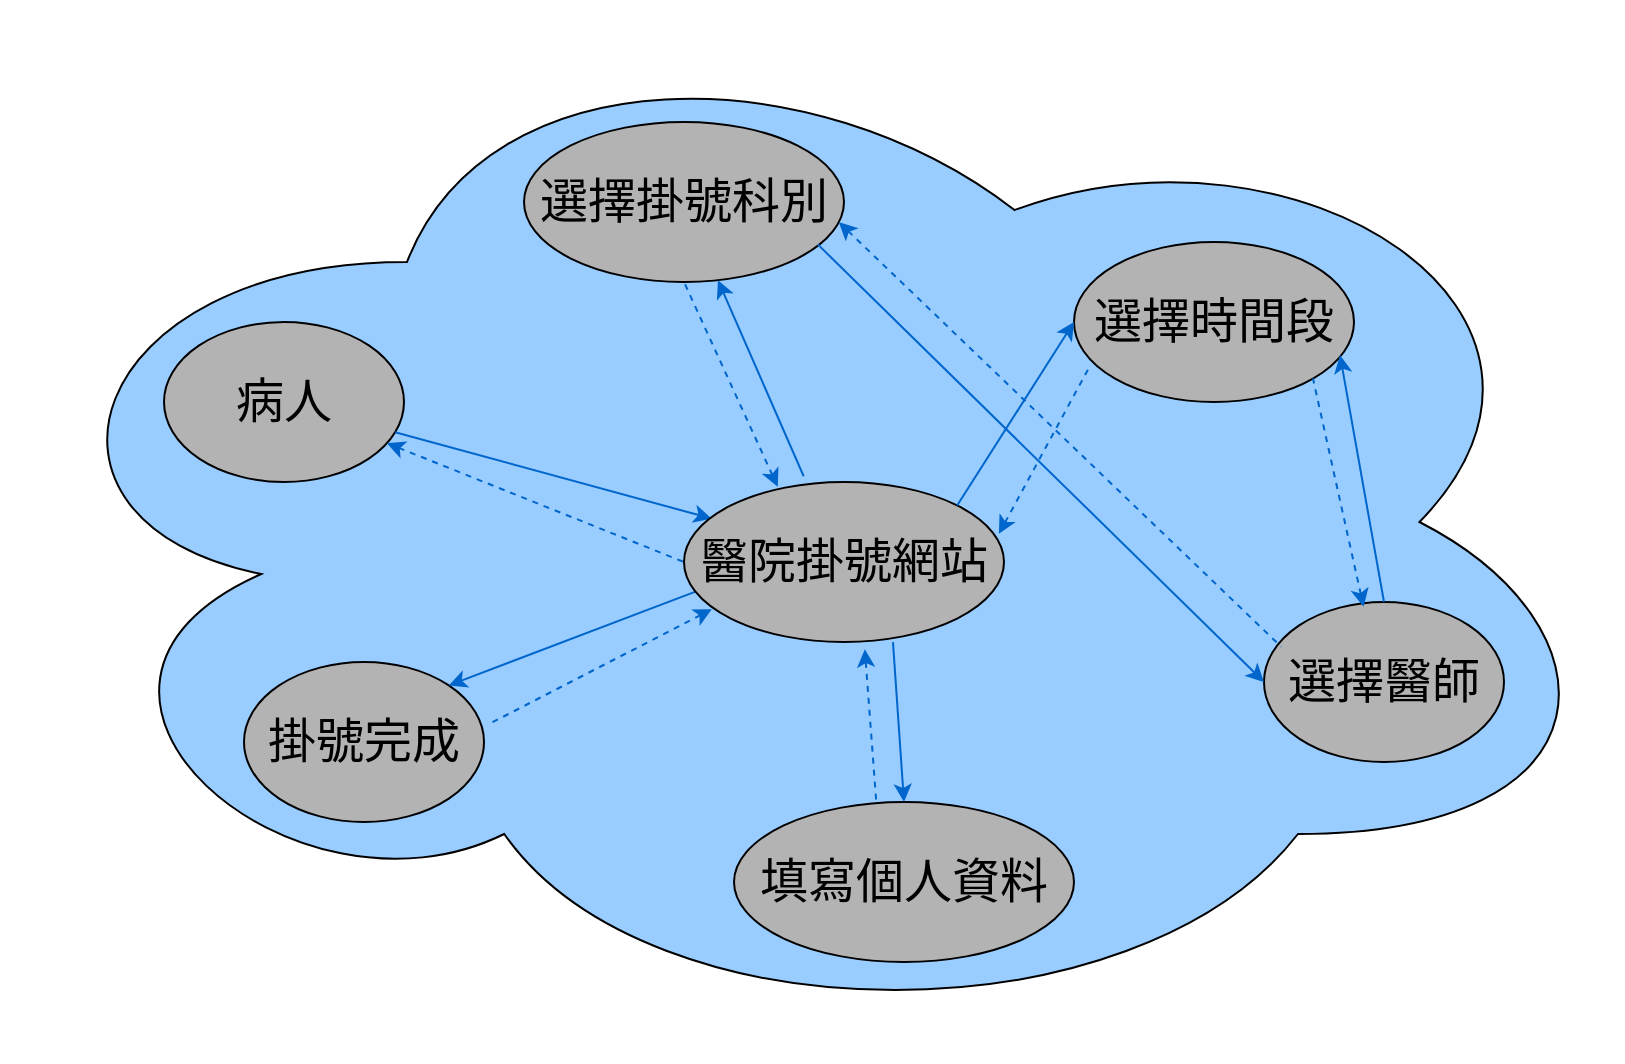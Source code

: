 <mxfile>
    <diagram id="ty32P3Kv93YsMrC3SuPo" name="第1頁">
        <mxGraphModel dx="1102" dy="576" grid="1" gridSize="10" guides="1" tooltips="1" connect="1" arrows="1" fold="1" page="1" pageScale="1" pageWidth="827" pageHeight="1169" math="0" shadow="0">
            <root>
                <mxCell id="0"/>
                <mxCell id="1" parent="0"/>
                <mxCell id="2" value="" style="ellipse;shape=cloud;whiteSpace=wrap;html=1;fillColor=#99CCFF;movable=0;resizable=0;rotatable=0;deletable=0;editable=0;connectable=0;" parent="1" vertex="1">
                    <mxGeometry x="9" width="810" height="520" as="geometry"/>
                </mxCell>
                <mxCell id="3" value="&lt;font color=&quot;#000000&quot; style=&quot;font-size: 24px;&quot;&gt;病人&lt;/font&gt;" style="ellipse;whiteSpace=wrap;html=1;fillColor=#B3B3B3;" parent="1" vertex="1">
                    <mxGeometry x="90" y="160" width="120" height="80" as="geometry"/>
                </mxCell>
                <mxCell id="4" value="填寫個人資料" style="ellipse;whiteSpace=wrap;html=1;fontSize=24;fontColor=#000000;fillColor=#B3B3B3;" parent="1" vertex="1">
                    <mxGeometry x="375" y="400" width="170" height="80" as="geometry"/>
                </mxCell>
                <mxCell id="5" value="掛號完成" style="ellipse;whiteSpace=wrap;html=1;fontSize=24;fontColor=#000000;fillColor=#B3B3B3;" parent="1" vertex="1">
                    <mxGeometry x="130" y="330" width="120" height="80" as="geometry"/>
                </mxCell>
                <mxCell id="6" value="選擇時間段" style="ellipse;whiteSpace=wrap;html=1;fontSize=24;fontColor=#000000;fillColor=#B3B3B3;" parent="1" vertex="1">
                    <mxGeometry x="545" y="120" width="140" height="80" as="geometry"/>
                </mxCell>
                <mxCell id="10" value="" style="endArrow=classic;html=1;fontSize=24;fontColor=#000000;strokeColor=#0066CC;exitX=0.653;exitY=1.001;exitDx=0;exitDy=0;exitPerimeter=0;entryX=0.5;entryY=0;entryDx=0;entryDy=0;" parent="1" edge="1" target="4" source="22">
                    <mxGeometry width="50" height="50" relative="1" as="geometry">
                        <mxPoint x="450" y="310" as="sourcePoint"/>
                        <mxPoint x="520" y="310" as="targetPoint"/>
                    </mxGeometry>
                </mxCell>
                <mxCell id="12" value="" style="endArrow=none;html=1;fontSize=24;fontColor=#000000;strokeColor=#0066CC;dashed=1;endFill=0;startArrow=classic;startFill=1;entryX=0.419;entryY=0.015;entryDx=0;entryDy=0;entryPerimeter=0;exitX=0.565;exitY=1.045;exitDx=0;exitDy=0;exitPerimeter=0;" parent="1" edge="1" target="4" source="22">
                    <mxGeometry width="50" height="50" relative="1" as="geometry">
                        <mxPoint x="440" y="310" as="sourcePoint"/>
                        <mxPoint x="430" y="360" as="targetPoint"/>
                    </mxGeometry>
                </mxCell>
                <mxCell id="13" value="" style="endArrow=classic;html=1;fontSize=24;fontColor=#000000;strokeColor=#0066CC;exitX=0.036;exitY=0.685;exitDx=0;exitDy=0;exitPerimeter=0;entryX=1;entryY=0;entryDx=0;entryDy=0;" parent="1" edge="1" target="5" source="22">
                    <mxGeometry width="50" height="50" relative="1" as="geometry">
                        <mxPoint x="240" y="350" as="sourcePoint"/>
                        <mxPoint x="230" y="320" as="targetPoint"/>
                    </mxGeometry>
                </mxCell>
                <mxCell id="14" value="" style="endArrow=none;html=1;fontSize=24;fontColor=#000000;strokeColor=#0066CC;dashed=1;endFill=0;startArrow=classic;startFill=1;entryX=1.018;entryY=0.39;entryDx=0;entryDy=0;entryPerimeter=0;exitX=0.087;exitY=0.795;exitDx=0;exitDy=0;exitPerimeter=0;" parent="1" edge="1" target="5" source="22">
                    <mxGeometry width="50" height="50" relative="1" as="geometry">
                        <mxPoint x="370" y="300" as="sourcePoint"/>
                        <mxPoint x="320" y="330" as="targetPoint"/>
                    </mxGeometry>
                </mxCell>
                <mxCell id="15" value="" style="endArrow=classic;html=1;fontSize=24;fontColor=#000000;strokeColor=#0066CC;entryX=0.087;entryY=0.229;entryDx=0;entryDy=0;entryPerimeter=0;" parent="1" edge="1" target="22" source="3">
                    <mxGeometry width="50" height="50" relative="1" as="geometry">
                        <mxPoint x="210" y="200" as="sourcePoint"/>
                        <mxPoint x="350" y="260" as="targetPoint"/>
                    </mxGeometry>
                </mxCell>
                <mxCell id="16" value="" style="endArrow=none;html=1;fontSize=24;fontColor=#000000;strokeColor=#0066CC;dashed=1;endFill=0;startArrow=classic;startFill=1;entryX=0;entryY=0.5;entryDx=0;entryDy=0;" parent="1" edge="1" target="22" source="3">
                    <mxGeometry width="50" height="50" relative="1" as="geometry">
                        <mxPoint x="200" y="220" as="sourcePoint"/>
                        <mxPoint x="340" y="280" as="targetPoint"/>
                    </mxGeometry>
                </mxCell>
                <mxCell id="19" value="掛號系統" style="text;html=1;strokeColor=none;fillColor=none;align=center;verticalAlign=middle;whiteSpace=wrap;rounded=0;fontSize=14;fontColor=#FFFFFF;" parent="1" vertex="1">
                    <mxGeometry x="390" y="500" width="100" height="30" as="geometry"/>
                </mxCell>
                <mxCell id="20" value="&lt;font color=&quot;#000000&quot; style=&quot;font-size: 24px;&quot;&gt;選擇掛號科別&lt;/font&gt;" style="ellipse;whiteSpace=wrap;html=1;fillColor=#B3B3B3;" vertex="1" parent="1">
                    <mxGeometry x="270" y="60" width="160" height="80" as="geometry"/>
                </mxCell>
                <mxCell id="21" value="&lt;font color=&quot;#000000&quot; style=&quot;font-size: 24px;&quot;&gt;選擇醫師&lt;/font&gt;" style="ellipse;whiteSpace=wrap;html=1;fillColor=#B3B3B3;" vertex="1" parent="1">
                    <mxGeometry x="640" y="300" width="120" height="80" as="geometry"/>
                </mxCell>
                <mxCell id="22" value="&lt;font color=&quot;#000000&quot; style=&quot;font-size: 24px;&quot;&gt;醫院掛號網站&lt;/font&gt;" style="ellipse;whiteSpace=wrap;html=1;fillColor=#B3B3B3;" vertex="1" parent="1">
                    <mxGeometry x="350" y="240" width="160" height="80" as="geometry"/>
                </mxCell>
                <mxCell id="23" value="" style="endArrow=classic;html=1;fontSize=24;fontColor=#000000;strokeColor=#0066CC;exitX=0.5;exitY=0;exitDx=0;exitDy=0;entryX=0.95;entryY=0.707;entryDx=0;entryDy=0;entryPerimeter=0;" edge="1" parent="1" source="21" target="6">
                    <mxGeometry width="50" height="50" relative="1" as="geometry">
                        <mxPoint x="650.0" y="190.0" as="sourcePoint"/>
                        <mxPoint x="710" y="210" as="targetPoint"/>
                    </mxGeometry>
                </mxCell>
                <mxCell id="24" value="" style="endArrow=none;html=1;fontSize=24;fontColor=#000000;strokeColor=#0066CC;dashed=1;endFill=0;startArrow=classic;startFill=1;entryX=1;entryY=1;entryDx=0;entryDy=0;exitX=0.415;exitY=0.03;exitDx=0;exitDy=0;exitPerimeter=0;" edge="1" parent="1" source="21" target="6">
                    <mxGeometry width="50" height="50" relative="1" as="geometry">
                        <mxPoint x="680" y="270" as="sourcePoint"/>
                        <mxPoint x="660" y="310" as="targetPoint"/>
                    </mxGeometry>
                </mxCell>
                <mxCell id="25" value="" style="endArrow=classic;html=1;fontSize=24;fontColor=#000000;strokeColor=#0066CC;entryX=0;entryY=0.5;entryDx=0;entryDy=0;exitX=0.918;exitY=0.765;exitDx=0;exitDy=0;exitPerimeter=0;" edge="1" parent="1" source="20" target="21">
                    <mxGeometry width="50" height="50" relative="1" as="geometry">
                        <mxPoint x="555.0" y="240.0" as="sourcePoint"/>
                        <mxPoint x="562.093" y="330.023" as="targetPoint"/>
                    </mxGeometry>
                </mxCell>
                <mxCell id="26" value="" style="endArrow=none;html=1;fontSize=24;fontColor=#000000;strokeColor=#0066CC;dashed=1;endFill=0;startArrow=classic;startFill=1;entryX=0.072;entryY=0.28;entryDx=0;entryDy=0;entryPerimeter=0;exitX=0.984;exitY=0.626;exitDx=0;exitDy=0;exitPerimeter=0;" edge="1" parent="1" source="20" target="21">
                    <mxGeometry width="50" height="50" relative="1" as="geometry">
                        <mxPoint x="545.0" y="240.0" as="sourcePoint"/>
                        <mxPoint x="551.23" y="331.2" as="targetPoint"/>
                    </mxGeometry>
                </mxCell>
                <mxCell id="27" value="" style="endArrow=classic;html=1;fontSize=24;fontColor=#000000;strokeColor=#0066CC;exitX=0.374;exitY=-0.036;exitDx=0;exitDy=0;exitPerimeter=0;" edge="1" parent="1" source="22" target="20">
                    <mxGeometry width="50" height="50" relative="1" as="geometry">
                        <mxPoint x="395.71" y="253.44" as="sourcePoint"/>
                        <mxPoint x="380" y="140" as="targetPoint"/>
                    </mxGeometry>
                </mxCell>
                <mxCell id="28" value="" style="endArrow=none;html=1;fontSize=24;fontColor=#000000;strokeColor=#0066CC;dashed=1;endFill=0;startArrow=classic;startFill=1;exitX=0.293;exitY=0.03;exitDx=0;exitDy=0;exitPerimeter=0;entryX=0.5;entryY=1;entryDx=0;entryDy=0;" edge="1" parent="1" source="22" target="20">
                    <mxGeometry width="50" height="50" relative="1" as="geometry">
                        <mxPoint x="385.51" y="255.84" as="sourcePoint"/>
                        <mxPoint x="360" y="130" as="targetPoint"/>
                    </mxGeometry>
                </mxCell>
                <mxCell id="29" value="" style="endArrow=classic;html=1;fontSize=24;fontColor=#000000;strokeColor=#0066CC;exitX=1;exitY=0;exitDx=0;exitDy=0;entryX=0;entryY=0.5;entryDx=0;entryDy=0;" edge="1" parent="1" source="22" target="6">
                    <mxGeometry width="50" height="50" relative="1" as="geometry">
                        <mxPoint x="539.48" y="298.88" as="sourcePoint"/>
                        <mxPoint x="545.0" y="378.8" as="targetPoint"/>
                    </mxGeometry>
                </mxCell>
                <mxCell id="30" value="" style="endArrow=none;html=1;fontSize=24;fontColor=#000000;strokeColor=#0066CC;dashed=1;endFill=0;startArrow=classic;startFill=1;entryX=0.06;entryY=0.765;entryDx=0;entryDy=0;entryPerimeter=0;exitX=0.984;exitY=0.324;exitDx=0;exitDy=0;exitPerimeter=0;" edge="1" parent="1" source="22" target="6">
                    <mxGeometry width="50" height="50" relative="1" as="geometry">
                        <mxPoint x="525.4" y="302.4" as="sourcePoint"/>
                        <mxPoint x="531.23" y="380.0" as="targetPoint"/>
                    </mxGeometry>
                </mxCell>
            </root>
        </mxGraphModel>
    </diagram>
</mxfile>